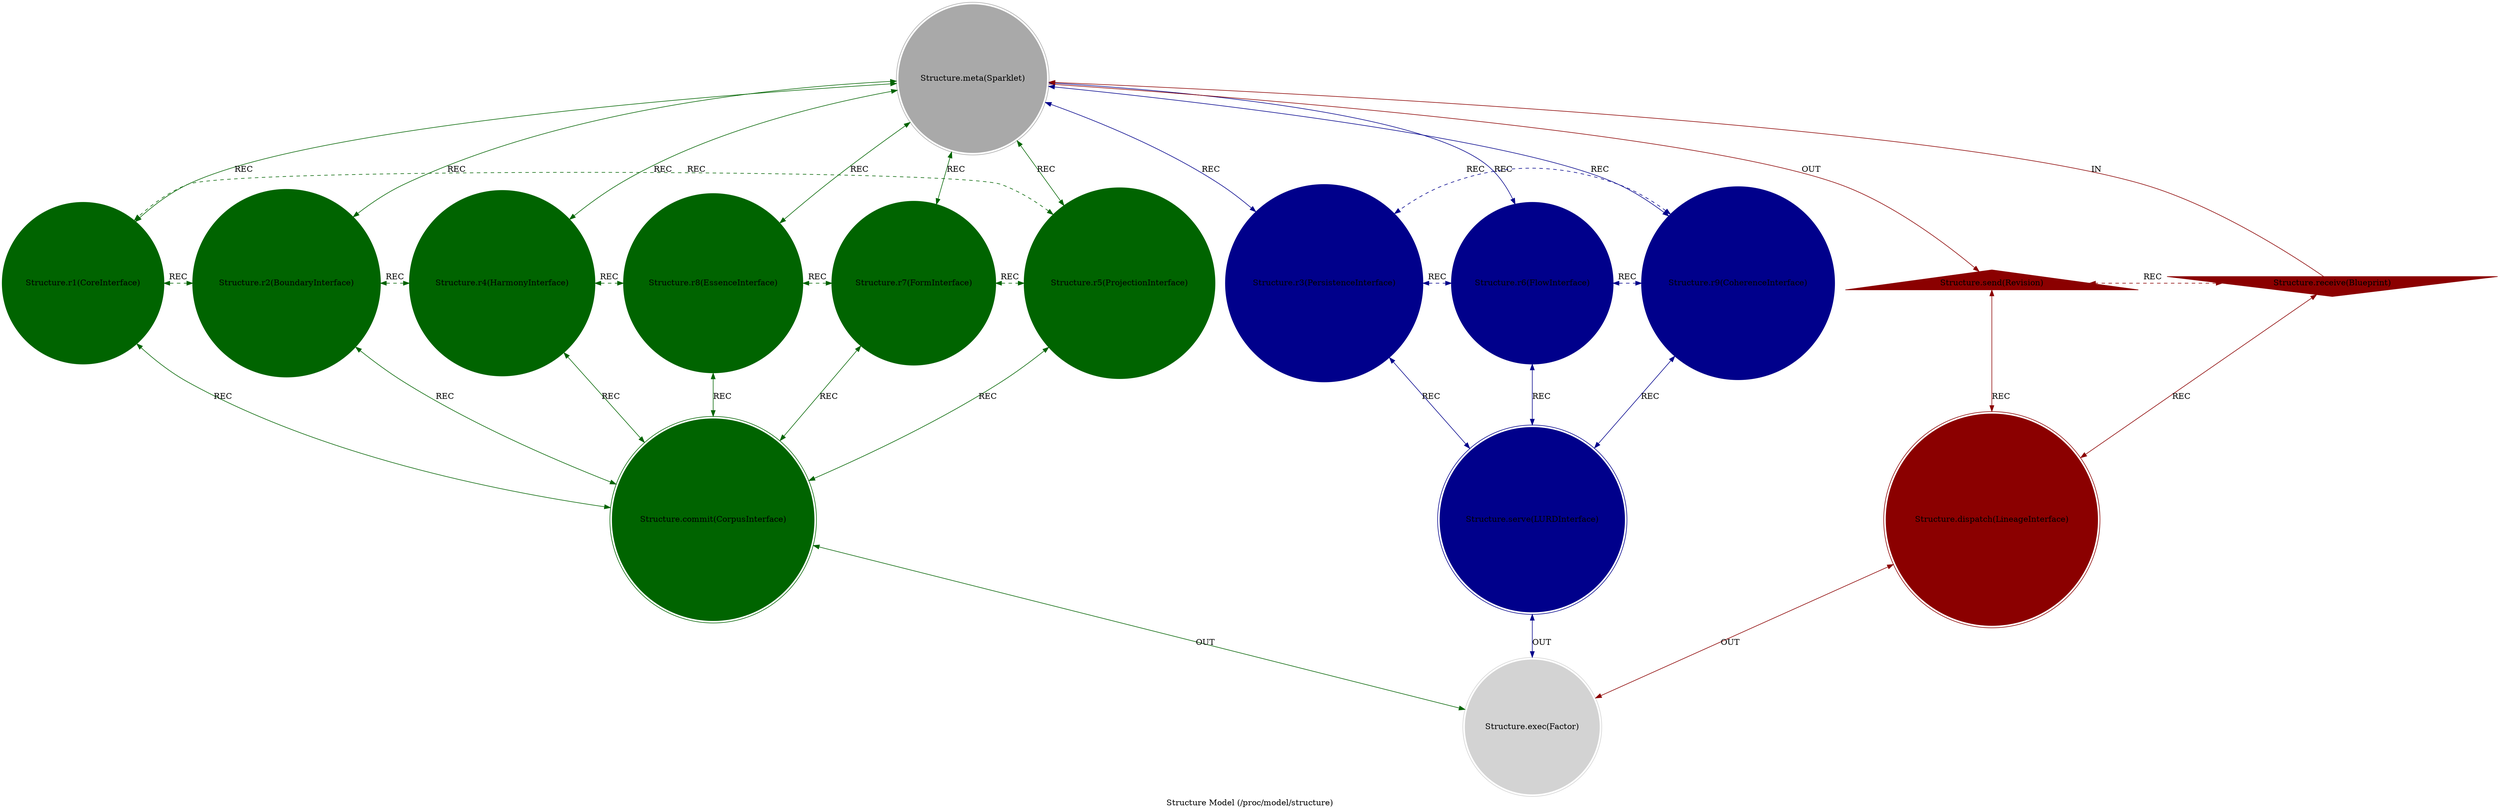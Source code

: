 strict digraph StructureModel {
    style = filled;
    color = lightgray;
    node [shape = circle; style = filled; color = lightgreen;];
    edge [color = darkgray;];
    label = "Structure Model (/proc/model/structure)";
    comment = "TODO";
    
    spark_0_structure_model_t [label = "Structure.meta(Sparklet)";comment = "Abstract: TODO";shape = doublecircle;color = darkgray;];
    spark_1_structure_model_t [label = "Structure.r1(CoreInterface)";comment = "Initiation: TODO";color = darkgreen;];
    spark_2_structure_model_t [label = "Structure.r2(BoundaryInterface)";comment = "Response: TODO";color = darkgreen;];
    spark_4_structure_model_t [label = "Structure.r4(HarmonyInterface)";comment = "Integration: TODO";color = darkgreen;];
    spark_8_structure_model_t [label = "Structure.r8(EssenceInterface)";comment = "Reflection: TODO";color = darkgreen;];
    spark_7_structure_model_t [label = "Structure.r7(FormInterface)";comment = "Consolidation: TODO";color = darkgreen;];
    spark_5_structure_model_t [label = "Structure.r5(ProjectionInterface)";comment = "Propagation: TODO";color = darkgreen;];
    spark_3_structure_model_t [label = "Structure.r3(PersistenceInterface)";comment = "Thesis: TODO";color = darkblue;];
    spark_6_structure_model_t [label = "Structure.r6(FlowInterface)";comment = "Antithesis: TODO";color = darkblue;];
    spark_9_structure_model_t [label = "Structure.r9(CoherenceInterface)";comment = "Synthesis: TODO";color = darkblue;];
    spark_a_structure_model_t [label = "Structure.receive(Blueprint)";comment = "Potential: TODO";shape = invtriangle;color = darkred;];
    spark_b_structure_model_t [label = "Structure.send(Revision)";comment = "Manifest: TODO";shape = triangle;color = darkred;];
    spark_c_structure_model_t [label = "Structure.dispatch(LineageInterface)";comment = "Why-Who: TODO";shape = doublecircle;color = darkred;];
    spark_d_structure_model_t [label = "Structure.commit(CorpusInterface)";comment = "What-How: TODO";shape = doublecircle;color = darkgreen;];
    spark_e_structure_model_t [label = "Structure.serve(LURDInterface)";comment = "When-Where: TODO";shape = doublecircle;color = darkblue;];
    spark_f_structure_model_t [label = "Structure.exec(Factor)";comment = "Which-Closure: TODO";shape = doublecircle;color = lightgray;];
    
    spark_a_structure_model_t -> spark_0_structure_model_t [label = "IN"; comment = "todo"; color = darkred; constraint = false;];
    spark_0_structure_model_t -> spark_b_structure_model_t [label = "OUT"; comment = "todo"; color = darkred;];
    spark_0_structure_model_t -> spark_3_structure_model_t [label = "REC"; comment = "todo"; color = darkblue; dir = both;];
    spark_0_structure_model_t -> spark_6_structure_model_t [label = "REC"; comment = "todo"; color = darkblue; dir = both;];
    spark_0_structure_model_t -> spark_9_structure_model_t [label = "REC"; comment = "todo"; color = darkblue; dir = both;];
    spark_0_structure_model_t -> spark_1_structure_model_t [label = "REC"; comment = "todo"; color = darkgreen; dir = both;];
    spark_0_structure_model_t -> spark_2_structure_model_t [label = "REC"; comment = "todo"; color = darkgreen; dir = both;];
    spark_0_structure_model_t -> spark_4_structure_model_t [label = "REC"; comment = "todo"; color = darkgreen; dir = both;];
    spark_0_structure_model_t -> spark_8_structure_model_t [label = "REC"; comment = "todo"; color = darkgreen; dir = both;];
    spark_0_structure_model_t -> spark_7_structure_model_t [label = "REC"; comment = "todo"; color = darkgreen; dir = both;];
    spark_0_structure_model_t -> spark_5_structure_model_t [label = "REC"; comment = "todo"; color = darkgreen; dir = both;];
    
    spark_a_structure_model_t -> spark_c_structure_model_t [label = "REC"; comment = "todo"; color = darkred; dir = both;];
    spark_b_structure_model_t -> spark_c_structure_model_t [label = "REC"; comment = "todo"; color = darkred; dir = both;];
    spark_1_structure_model_t -> spark_d_structure_model_t [label = "REC"; comment = "todo"; color = darkgreen; dir = both;];
    spark_2_structure_model_t -> spark_d_structure_model_t [label = "REC"; comment = "todo"; color = darkgreen; dir = both;];
    spark_4_structure_model_t -> spark_d_structure_model_t [label = "REC"; comment = "todo"; color = darkgreen; dir = both;];
    spark_8_structure_model_t -> spark_d_structure_model_t [label = "REC"; comment = "todo"; color = darkgreen; dir = both;];
    spark_7_structure_model_t -> spark_d_structure_model_t [label = "REC"; comment = "todo"; color = darkgreen; dir = both;];
    spark_5_structure_model_t -> spark_d_structure_model_t [label = "REC"; comment = "todo"; color = darkgreen; dir = both;];
    spark_3_structure_model_t -> spark_e_structure_model_t [label = "REC"; comment = "todo"; color = darkblue; dir = both;];
    spark_6_structure_model_t -> spark_e_structure_model_t [label = "REC"; comment = "todo"; color = darkblue; dir = both;];
    spark_9_structure_model_t -> spark_e_structure_model_t [label = "REC"; comment = "todo"; color = darkblue; dir = both;];
    
    spark_1_structure_model_t -> spark_2_structure_model_t [label = "REC"; comment = "todo"; color = darkgreen; dir = both; style = dashed; constraint = false;];
    spark_2_structure_model_t -> spark_4_structure_model_t [label = "REC"; comment = "todo"; color = darkgreen; dir = both; style = dashed; constraint = false;];
    spark_4_structure_model_t -> spark_8_structure_model_t [label = "REC"; comment = "todo"; color = darkgreen; dir = both; style = dashed; constraint = false;];
    spark_8_structure_model_t -> spark_7_structure_model_t [label = "REC"; comment = "todo"; color = darkgreen; dir = both; style = dashed; constraint = false;];
    spark_7_structure_model_t -> spark_5_structure_model_t [label = "REC"; comment = "todo"; color = darkgreen; dir = both; style = dashed; constraint = false;];
    spark_5_structure_model_t -> spark_1_structure_model_t [label = "REC"; comment = "todo"; color = darkgreen; dir = both; style = dashed; constraint = false;];
    spark_3_structure_model_t -> spark_6_structure_model_t [label = "REC"; comment = "todo"; color = darkblue; dir = both; style = dashed; constraint = false;];
    spark_6_structure_model_t -> spark_9_structure_model_t [label = "REC"; comment = "todo"; color = darkblue; dir = both; style = dashed; constraint = false;];
    spark_9_structure_model_t -> spark_3_structure_model_t [label = "REC"; comment = "todo"; color = darkblue; dir = both; style = dashed; constraint = false;];
    spark_a_structure_model_t -> spark_b_structure_model_t [label = "REC"; comment = "todo"; color = darkred; dir = both; style = dashed; constraint = false;];
    
    spark_c_structure_model_t -> spark_f_structure_model_t [label = "OUT"; comment = "todo"; color = darkred; dir = both;];
    spark_d_structure_model_t -> spark_f_structure_model_t [label = "OUT"; comment = "todo"; color = darkgreen; dir = both;];
    spark_e_structure_model_t -> spark_f_structure_model_t [label = "OUT"; comment = "todo"; color = darkblue; dir = both;];
}
